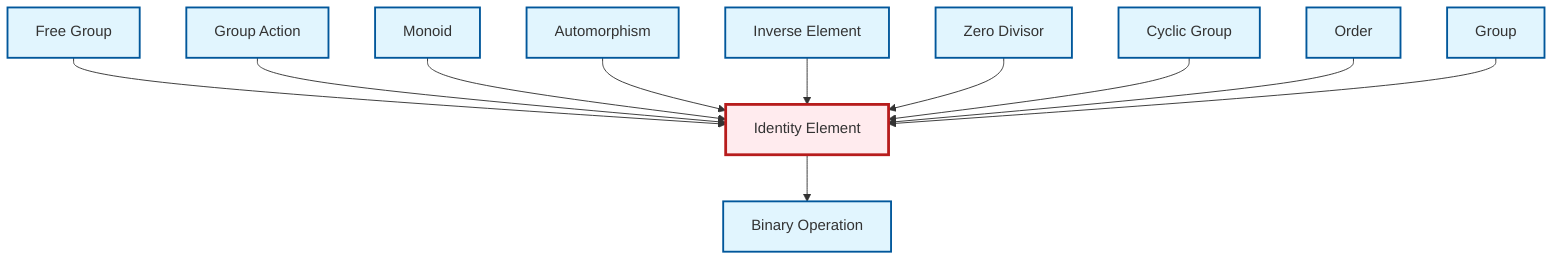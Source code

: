 graph TD
    classDef definition fill:#e1f5fe,stroke:#01579b,stroke-width:2px
    classDef theorem fill:#f3e5f5,stroke:#4a148c,stroke-width:2px
    classDef axiom fill:#fff3e0,stroke:#e65100,stroke-width:2px
    classDef example fill:#e8f5e9,stroke:#1b5e20,stroke-width:2px
    classDef current fill:#ffebee,stroke:#b71c1c,stroke-width:3px
    def-group["Group"]:::definition
    def-cyclic-group["Cyclic Group"]:::definition
    def-binary-operation["Binary Operation"]:::definition
    def-group-action["Group Action"]:::definition
    def-inverse-element["Inverse Element"]:::definition
    def-order["Order"]:::definition
    def-automorphism["Automorphism"]:::definition
    def-free-group["Free Group"]:::definition
    def-zero-divisor["Zero Divisor"]:::definition
    def-identity-element["Identity Element"]:::definition
    def-monoid["Monoid"]:::definition
    def-free-group --> def-identity-element
    def-group-action --> def-identity-element
    def-monoid --> def-identity-element
    def-automorphism --> def-identity-element
    def-inverse-element --> def-identity-element
    def-zero-divisor --> def-identity-element
    def-cyclic-group --> def-identity-element
    def-order --> def-identity-element
    def-group --> def-identity-element
    def-identity-element --> def-binary-operation
    class def-identity-element current